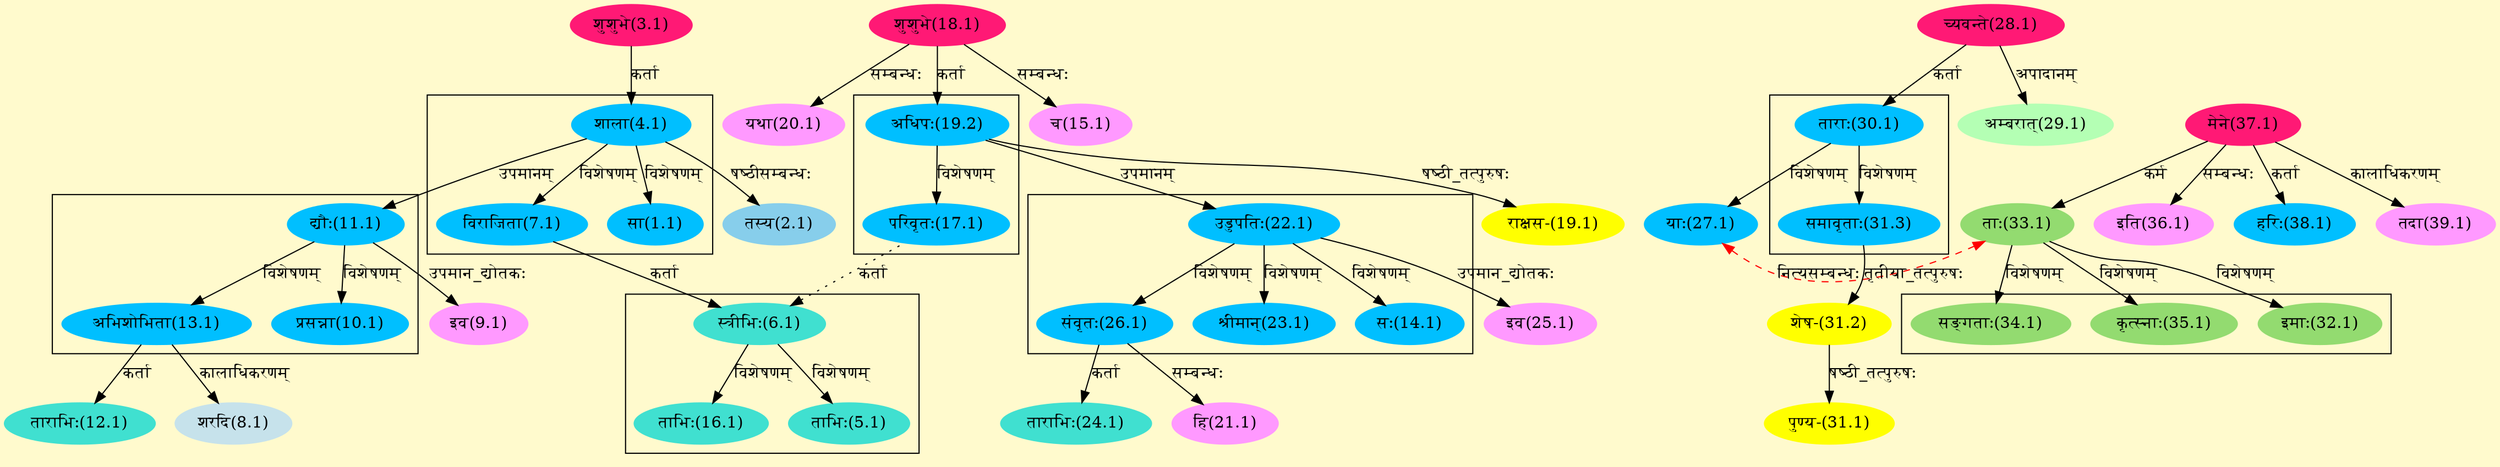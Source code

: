 digraph G{
rankdir=BT;
 compound=true;
 bgcolor="lemonchiffon1";

subgraph cluster_1{
Node1_1 [style=filled, color="#00BFFF" label = "सा(1.1)"]
Node4_1 [style=filled, color="#00BFFF" label = "शाला(4.1)"]
Node7_1 [style=filled, color="#00BFFF" label = "विराजिता(7.1)"]

}

subgraph cluster_2{
Node5_1 [style=filled, color="#40E0D0" label = "ताभिः(5.1)"]
Node6_1 [style=filled, color="#40E0D0" label = "स्त्रीभिः(6.1)"]
Node16_1 [style=filled, color="#40E0D0" label = "ताभिः(16.1)"]

}

subgraph cluster_3{
Node10_1 [style=filled, color="#00BFFF" label = "प्रसन्ना(10.1)"]
Node11_1 [style=filled, color="#00BFFF" label = "द्यौः(11.1)"]
Node13_1 [style=filled, color="#00BFFF" label = "अभिशोभिता(13.1)"]

}

subgraph cluster_4{
Node14_1 [style=filled, color="#00BFFF" label = "सः(14.1)"]
Node22_1 [style=filled, color="#00BFFF" label = "उडुपतिः(22.1)"]
Node23_1 [style=filled, color="#00BFFF" label = "श्रीमान्(23.1)"]
Node26_1 [style=filled, color="#00BFFF" label = "संवृतः(26.1)"]

}

subgraph cluster_5{
Node17_1 [style=filled, color="#00BFFF" label = "परिवृतः(17.1)"]
Node19_2 [style=filled, color="#00BFFF" label = "अधिपः(19.2)"]

}

subgraph cluster_6{
Node27_1 [style=filled, color="#00BFFF" label = "याः(27.1)"]
Node30_1 [style=filled, color="#00BFFF" label = "ताराः(30.1)"]
Node31_3 [style=filled, color="#00BFFF" label = "समावृताः(31.3)"]

}

subgraph cluster_7{
Node32_1 [style=filled, color="#93DB70" label = "इमाः(32.1)"]
Node33_1 [style=filled, color="#93DB70" label = "ताः(33.1)"]
Node34_1 [style=filled, color="#93DB70" label = "सङ्गताः(34.1)"]
Node35_1 [style=filled, color="#93DB70" label = "कृत्स्नाः(35.1)"]

}
Node2_1 [style=filled, color="#87CEEB" label = "तस्य(2.1)"]
Node4_1 [style=filled, color="#00BFFF" label = "शाला(4.1)"]
Node3_1 [style=filled, color="#FF1975" label = "शुशुभे(3.1)"]
Node [style=filled, color="" label = "()"]
Node6_1 [style=filled, color="#40E0D0" label = "स्त्रीभिः(6.1)"]
Node7_1 [style=filled, color="#00BFFF" label = "विराजिता(7.1)"]
Node17_1 [style=filled, color="#00BFFF" label = "परिवृतः(17.1)"]
Node8_1 [style=filled, color="#C6E2EB" label = "शरदि(8.1)"]
Node13_1 [style=filled, color="#00BFFF" label = "अभिशोभिता(13.1)"]
Node9_1 [style=filled, color="#FF99FF" label = "इव(9.1)"]
Node11_1 [style=filled, color="#00BFFF" label = "द्यौः(11.1)"]
Node12_1 [style=filled, color="#40E0D0" label = "ताराभिः(12.1)"]
Node15_1 [style=filled, color="#FF99FF" label = "च(15.1)"]
Node18_1 [style=filled, color="#FF1975" label = "शुशुभे(18.1)"]
Node19_1 [style=filled, color="#FFFF00" label = "राक्षस-(19.1)"]
Node19_2 [style=filled, color="#00BFFF" label = "अधिपः(19.2)"]
Node20_1 [style=filled, color="#FF99FF" label = "यथा(20.1)"]
Node21_1 [style=filled, color="#FF99FF" label = "हि(21.1)"]
Node26_1 [style=filled, color="#00BFFF" label = "संवृतः(26.1)"]
Node22_1 [style=filled, color="#00BFFF" label = "उडुपतिः(22.1)"]
Node24_1 [style=filled, color="#40E0D0" label = "ताराभिः(24.1)"]
Node25_1 [style=filled, color="#FF99FF" label = "इव(25.1)"]
Node27_1 [style=filled, color="#00BFFF" label = "याः(27.1)"]
Node33_1 [style=filled, color="#93DB70" label = "ताः(33.1)"]
Node28_1 [style=filled, color="#FF1975" label = "च्यवन्ते(28.1)"]
Node29_1 [style=filled, color="#B4FFB4" label = "अम्बरात्(29.1)"]
Node30_1 [style=filled, color="#00BFFF" label = "ताराः(30.1)"]
Node31_1 [style=filled, color="#FFFF00" label = "पुण्य-(31.1)"]
Node31_2 [style=filled, color="#FFFF00" label = "शेष-(31.2)"]
Node31_3 [style=filled, color="#00BFFF" label = "समावृताः(31.3)"]
Node37_1 [style=filled, color="#FF1975" label = "मेने(37.1)"]
Node36_1 [style=filled, color="#FF99FF" label = "इति(36.1)"]
Node38_1 [style=filled, color="#00BFFF" label = "हरिः(38.1)"]
Node39_1 [style=filled, color="#FF99FF" label = "तदा(39.1)"]
{rank = same; Node27_1; Node33_1;}
/* Start of Relations section */

Node1_1 -> Node4_1 [  label="विशेषणम्"  dir="back" ]
Node2_1 -> Node4_1 [  label="षष्ठीसम्बन्धः"  dir="back" ]
Node4_1 -> Node3_1 [  label="कर्ता"  dir="back" ]
Node5_1 -> Node6_1 [  label="विशेषणम्"  dir="back" ]
Node6_1 -> Node7_1 [  label="कर्ता"  dir="back" ]
Node6_1 -> Node17_1 [ style=dotted label="कर्ता"  dir="back" ]
Node7_1 -> Node4_1 [  label="विशेषणम्"  dir="back" ]
Node8_1 -> Node13_1 [  label="कालाधिकरणम्"  dir="back" ]
Node9_1 -> Node11_1 [  label="उपमान_द्योतकः"  dir="back" ]
Node10_1 -> Node11_1 [  label="विशेषणम्"  dir="back" ]
Node11_1 -> Node4_1 [  label="उपमानम्"  dir="back" ]
Node12_1 -> Node13_1 [  label="कर्ता"  dir="back" ]
Node13_1 -> Node11_1 [  label="विशेषणम्"  dir="back" ]
Node14_1 -> Node22_1 [  label="विशेषणम्"  dir="back" ]
Node15_1 -> Node18_1 [  label="सम्बन्धः"  dir="back" ]
Node16_1 -> Node6_1 [  label="विशेषणम्"  dir="back" ]
Node17_1 -> Node19_2 [  label="विशेषणम्"  dir="back" ]
Node19_1 -> Node19_2 [  label="षष्ठी_तत्पुरुषः"  dir="back" ]
Node19_2 -> Node18_1 [  label="कर्ता"  dir="back" ]
Node20_1 -> Node18_1 [  label="सम्बन्धः"  dir="back" ]
Node21_1 -> Node26_1 [  label="सम्बन्धः"  dir="back" ]
Node22_1 -> Node19_2 [  label="उपमानम्"  dir="back" ]
Node23_1 -> Node22_1 [  label="विशेषणम्"  dir="back" ]
Node24_1 -> Node26_1 [  label="कर्ता"  dir="back" ]
Node25_1 -> Node22_1 [  label="उपमान_द्योतकः"  dir="back" ]
Node26_1 -> Node22_1 [  label="विशेषणम्"  dir="back" ]
Node27_1 -> Node30_1 [  label="विशेषणम्"  dir="back" ]
Node27_1 -> Node33_1 [ style=dashed color="red" label="नित्यसम्बन्धः"  dir="both" ]
Node29_1 -> Node28_1 [  label="अपादानम्"  dir="back" ]
Node30_1 -> Node28_1 [  label="कर्ता"  dir="back" ]
Node31_1 -> Node31_2 [  label="षष्ठी_तत्पुरुषः"  dir="back" ]
Node31_2 -> Node31_3 [  label="तृतीया_तत्पुरुषः"  dir="back" ]
Node31_3 -> Node30_1 [  label="विशेषणम्"  dir="back" ]
Node32_1 -> Node33_1 [  label="विशेषणम्"  dir="back" ]
Node33_1 -> Node37_1 [  label="कर्म"  dir="back" ]
Node34_1 -> Node33_1 [  label="विशेषणम्"  dir="back" ]
Node35_1 -> Node33_1 [  label="विशेषणम्"  dir="back" ]
Node36_1 -> Node37_1 [  label="सम्बन्धः"  dir="back" ]
Node38_1 -> Node37_1 [  label="कर्ता"  dir="back" ]
Node39_1 -> Node37_1 [  label="कालाधिकरणम्"  dir="back" ]
}
